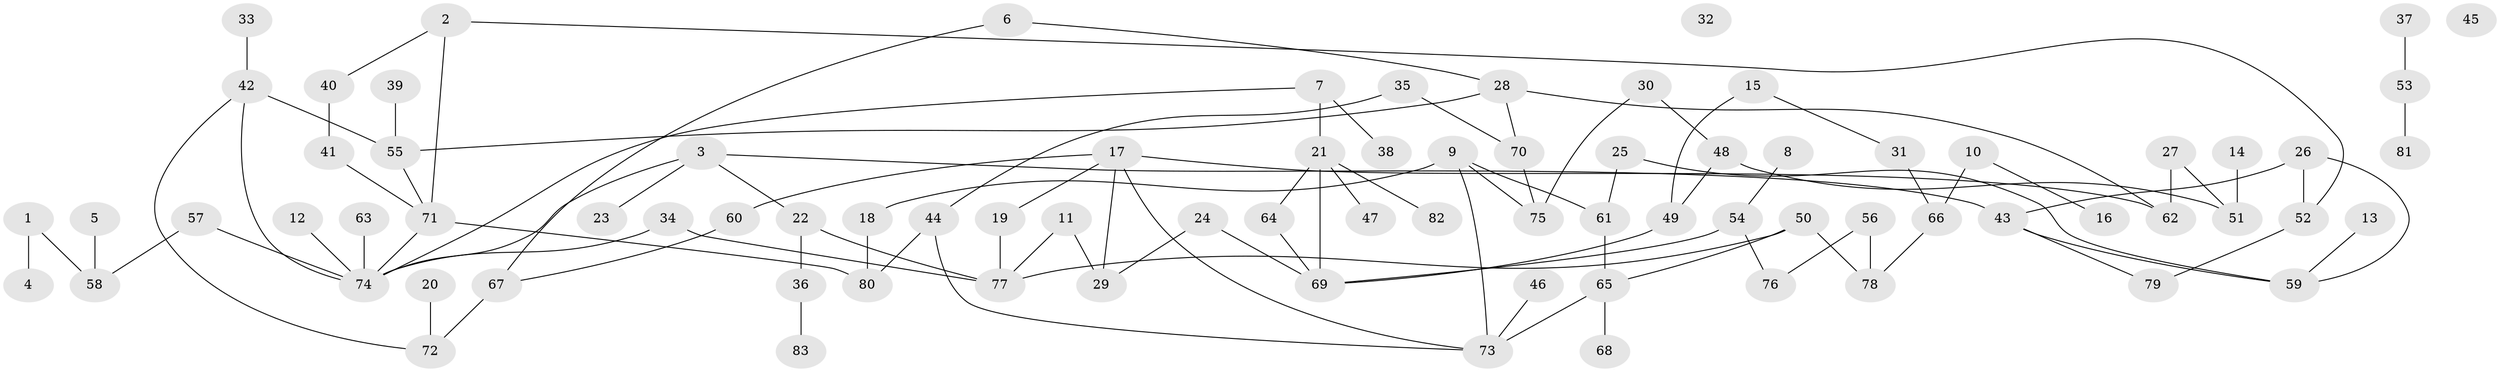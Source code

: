 // coarse degree distribution, {1: 0.30612244897959184, 3: 0.22448979591836735, 14: 0.02040816326530612, 7: 0.02040816326530612, 2: 0.2653061224489796, 6: 0.02040816326530612, 11: 0.02040816326530612, 5: 0.04081632653061224, 0: 0.04081632653061224, 4: 0.04081632653061224}
// Generated by graph-tools (version 1.1) at 2025/16/03/04/25 18:16:31]
// undirected, 83 vertices, 102 edges
graph export_dot {
graph [start="1"]
  node [color=gray90,style=filled];
  1;
  2;
  3;
  4;
  5;
  6;
  7;
  8;
  9;
  10;
  11;
  12;
  13;
  14;
  15;
  16;
  17;
  18;
  19;
  20;
  21;
  22;
  23;
  24;
  25;
  26;
  27;
  28;
  29;
  30;
  31;
  32;
  33;
  34;
  35;
  36;
  37;
  38;
  39;
  40;
  41;
  42;
  43;
  44;
  45;
  46;
  47;
  48;
  49;
  50;
  51;
  52;
  53;
  54;
  55;
  56;
  57;
  58;
  59;
  60;
  61;
  62;
  63;
  64;
  65;
  66;
  67;
  68;
  69;
  70;
  71;
  72;
  73;
  74;
  75;
  76;
  77;
  78;
  79;
  80;
  81;
  82;
  83;
  1 -- 4;
  1 -- 58;
  2 -- 40;
  2 -- 52;
  2 -- 71;
  3 -- 22;
  3 -- 23;
  3 -- 43;
  3 -- 74;
  5 -- 58;
  6 -- 28;
  6 -- 67;
  7 -- 21;
  7 -- 38;
  7 -- 74;
  8 -- 54;
  9 -- 18;
  9 -- 61;
  9 -- 73;
  9 -- 75;
  10 -- 16;
  10 -- 66;
  11 -- 29;
  11 -- 77;
  12 -- 74;
  13 -- 59;
  14 -- 51;
  15 -- 31;
  15 -- 49;
  17 -- 19;
  17 -- 29;
  17 -- 60;
  17 -- 62;
  17 -- 73;
  18 -- 80;
  19 -- 77;
  20 -- 72;
  21 -- 47;
  21 -- 64;
  21 -- 69;
  21 -- 82;
  22 -- 36;
  22 -- 77;
  24 -- 29;
  24 -- 69;
  25 -- 59;
  25 -- 61;
  26 -- 43;
  26 -- 52;
  26 -- 59;
  27 -- 51;
  27 -- 62;
  28 -- 55;
  28 -- 62;
  28 -- 70;
  30 -- 48;
  30 -- 75;
  31 -- 66;
  33 -- 42;
  34 -- 74;
  34 -- 77;
  35 -- 44;
  35 -- 70;
  36 -- 83;
  37 -- 53;
  39 -- 55;
  40 -- 41;
  41 -- 71;
  42 -- 55;
  42 -- 72;
  42 -- 74;
  43 -- 59;
  43 -- 79;
  44 -- 73;
  44 -- 80;
  46 -- 73;
  48 -- 49;
  48 -- 51;
  49 -- 69;
  50 -- 65;
  50 -- 77;
  50 -- 78;
  52 -- 79;
  53 -- 81;
  54 -- 69;
  54 -- 76;
  55 -- 71;
  56 -- 76;
  56 -- 78;
  57 -- 58;
  57 -- 74;
  60 -- 67;
  61 -- 65;
  63 -- 74;
  64 -- 69;
  65 -- 68;
  65 -- 73;
  66 -- 78;
  67 -- 72;
  70 -- 75;
  71 -- 74;
  71 -- 80;
}
